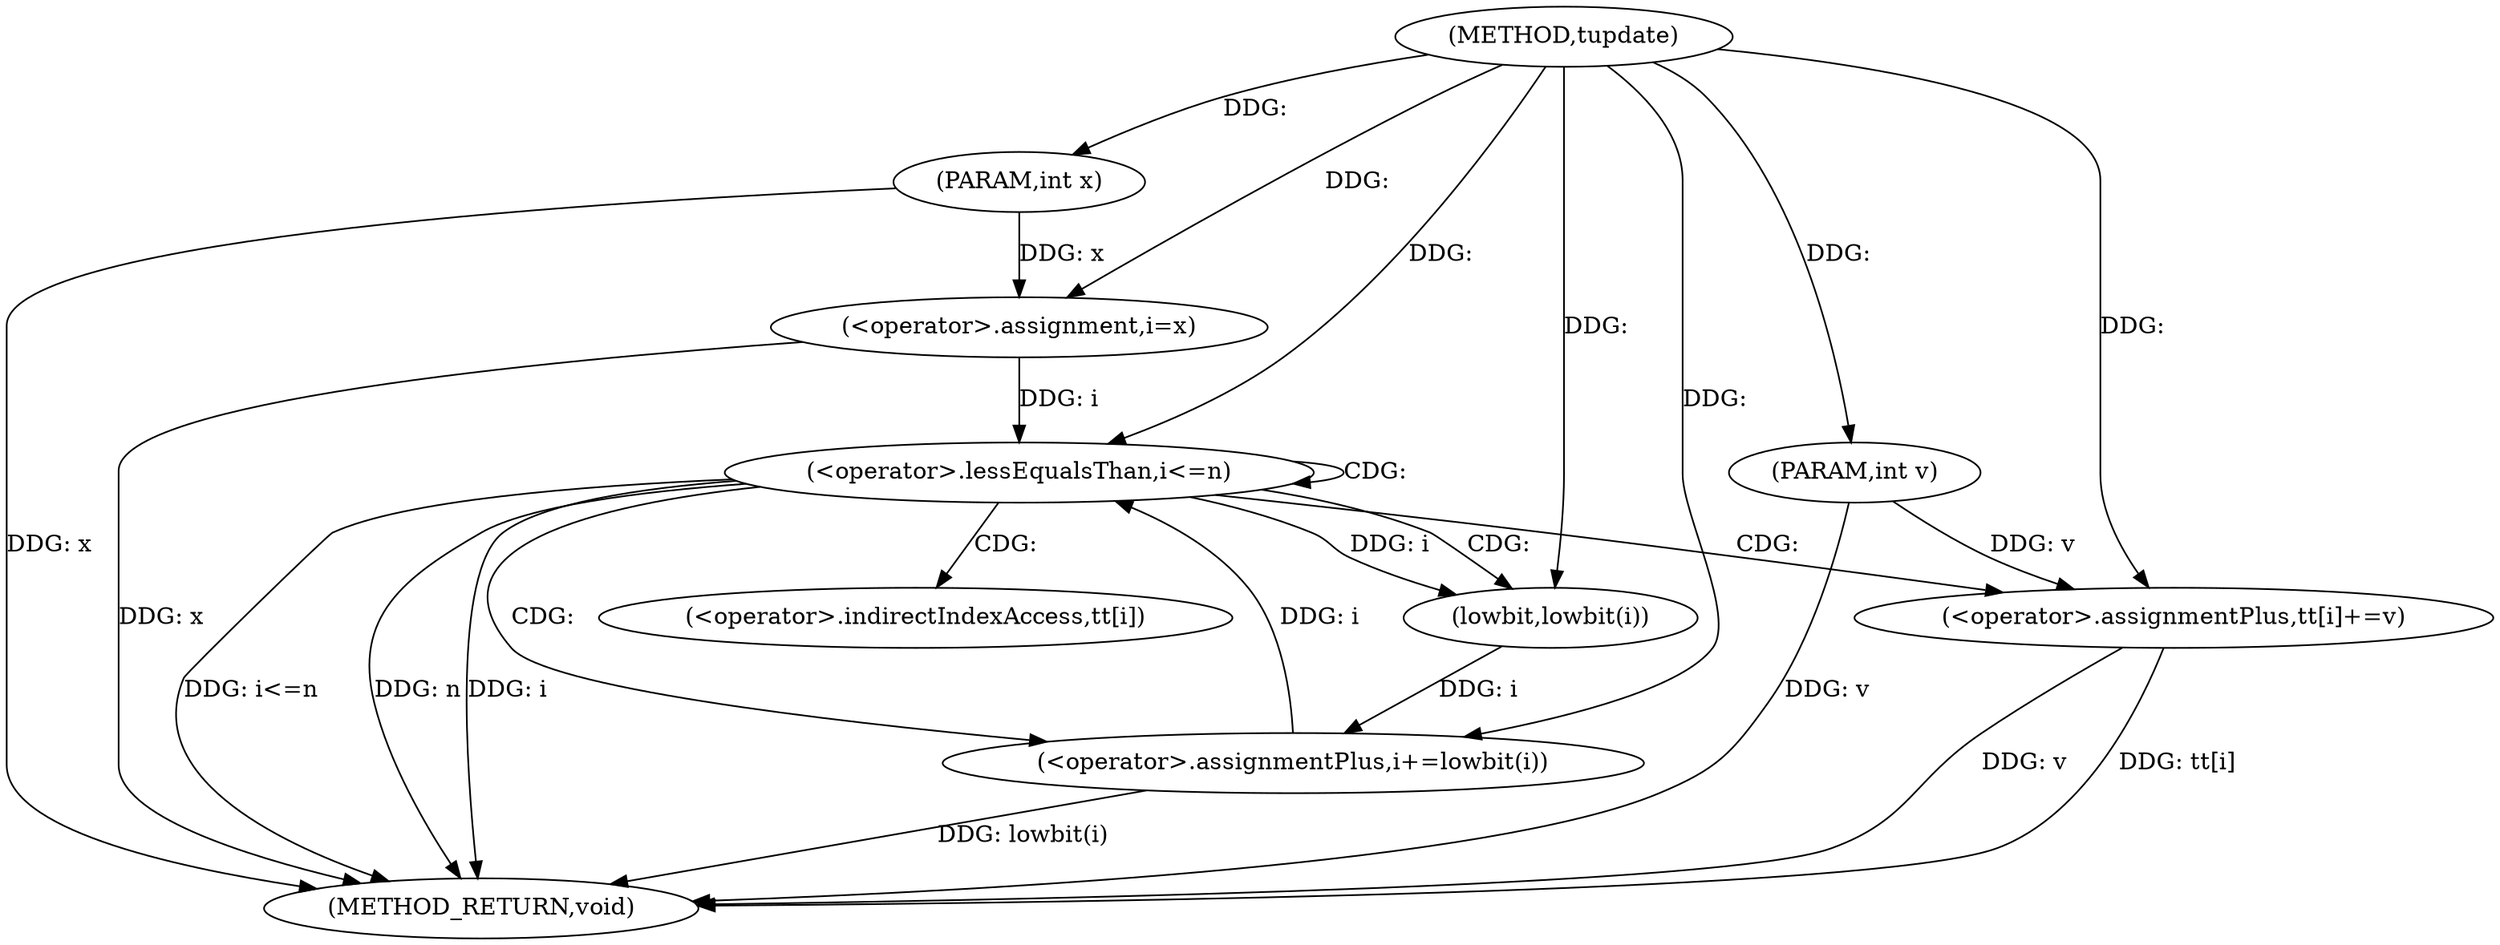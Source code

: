 digraph "tupdate" {  
"1000351" [label = "(METHOD,tupdate)" ]
"1000372" [label = "(METHOD_RETURN,void)" ]
"1000352" [label = "(PARAM,int x)" ]
"1000353" [label = "(PARAM,int v)" ]
"1000357" [label = "(<operator>.assignment,i=x)" ]
"1000360" [label = "(<operator>.lessEqualsThan,i<=n)" ]
"1000363" [label = "(<operator>.assignmentPlus,i+=lowbit(i))" ]
"1000367" [label = "(<operator>.assignmentPlus,tt[i]+=v)" ]
"1000365" [label = "(lowbit,lowbit(i))" ]
"1000368" [label = "(<operator>.indirectIndexAccess,tt[i])" ]
  "1000352" -> "1000372"  [ label = "DDG: x"] 
  "1000353" -> "1000372"  [ label = "DDG: v"] 
  "1000357" -> "1000372"  [ label = "DDG: x"] 
  "1000360" -> "1000372"  [ label = "DDG: i"] 
  "1000360" -> "1000372"  [ label = "DDG: i<=n"] 
  "1000367" -> "1000372"  [ label = "DDG: tt[i]"] 
  "1000367" -> "1000372"  [ label = "DDG: v"] 
  "1000363" -> "1000372"  [ label = "DDG: lowbit(i)"] 
  "1000360" -> "1000372"  [ label = "DDG: n"] 
  "1000351" -> "1000352"  [ label = "DDG: "] 
  "1000351" -> "1000353"  [ label = "DDG: "] 
  "1000352" -> "1000357"  [ label = "DDG: x"] 
  "1000351" -> "1000357"  [ label = "DDG: "] 
  "1000365" -> "1000363"  [ label = "DDG: i"] 
  "1000353" -> "1000367"  [ label = "DDG: v"] 
  "1000351" -> "1000367"  [ label = "DDG: "] 
  "1000357" -> "1000360"  [ label = "DDG: i"] 
  "1000363" -> "1000360"  [ label = "DDG: i"] 
  "1000351" -> "1000360"  [ label = "DDG: "] 
  "1000351" -> "1000363"  [ label = "DDG: "] 
  "1000360" -> "1000365"  [ label = "DDG: i"] 
  "1000351" -> "1000365"  [ label = "DDG: "] 
  "1000360" -> "1000367"  [ label = "CDG: "] 
  "1000360" -> "1000365"  [ label = "CDG: "] 
  "1000360" -> "1000363"  [ label = "CDG: "] 
  "1000360" -> "1000368"  [ label = "CDG: "] 
  "1000360" -> "1000360"  [ label = "CDG: "] 
}
